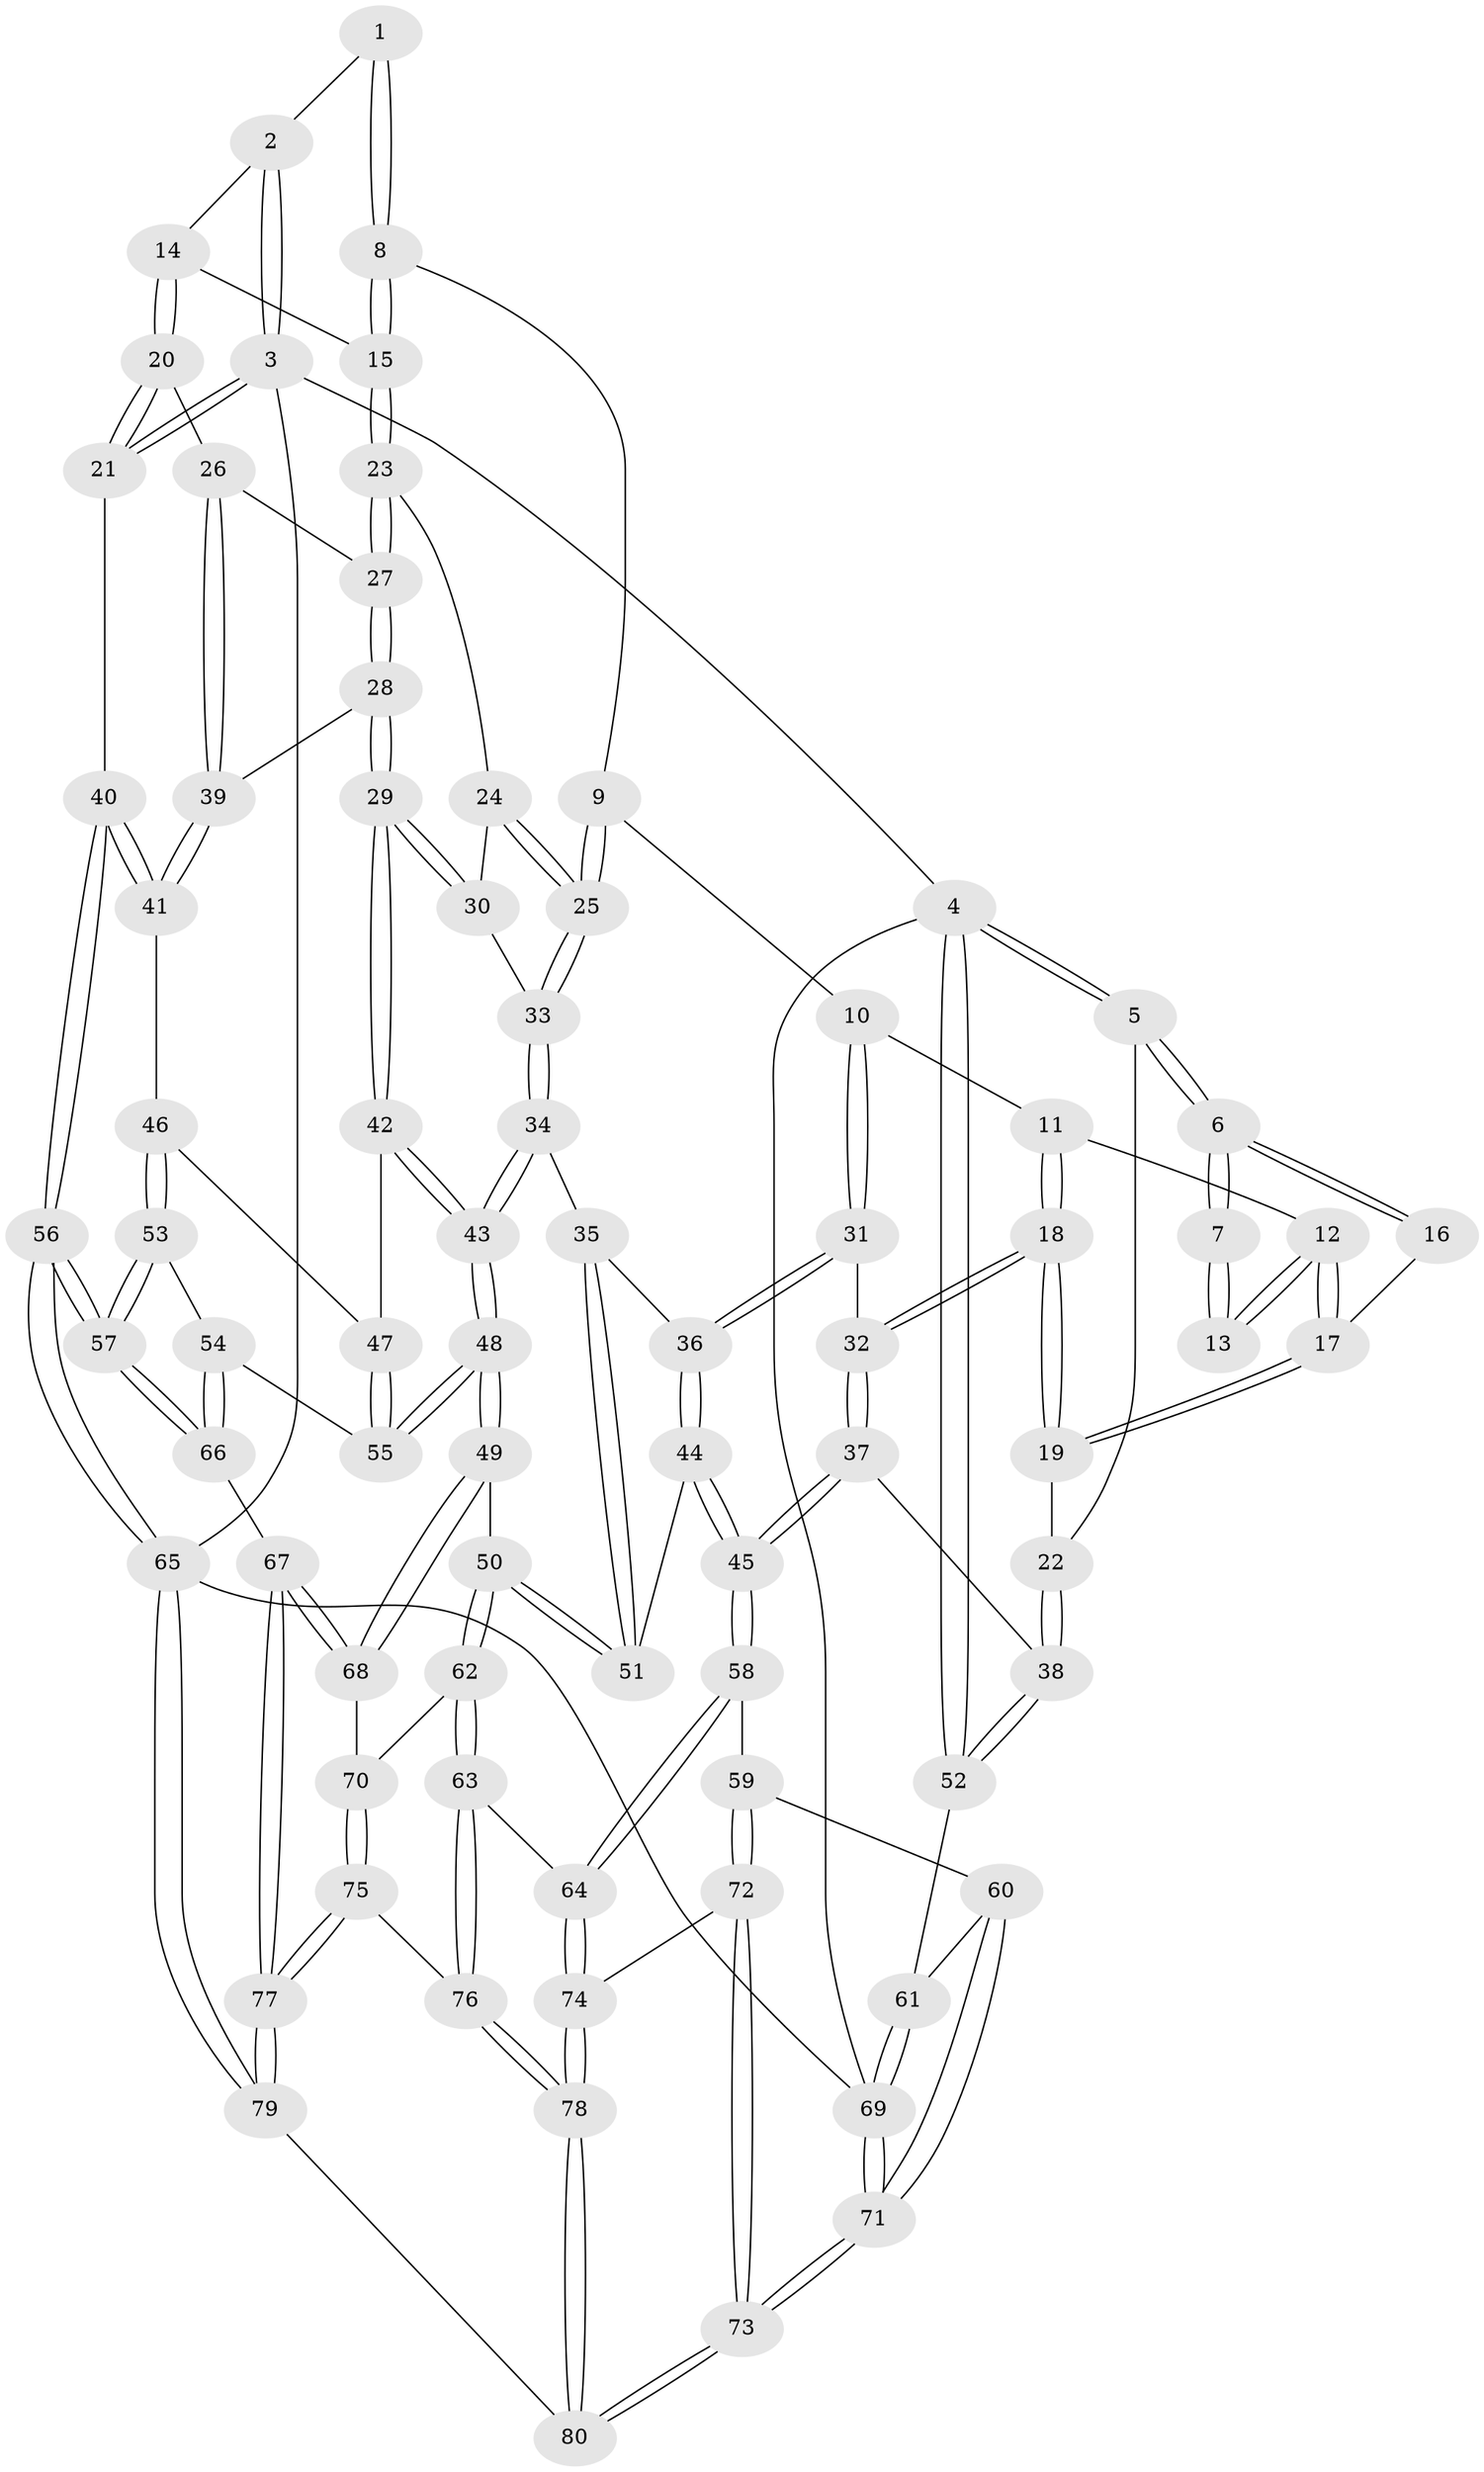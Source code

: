 // Generated by graph-tools (version 1.1) at 2025/27/03/09/25 03:27:06]
// undirected, 80 vertices, 197 edges
graph export_dot {
graph [start="1"]
  node [color=gray90,style=filled];
  1 [pos="+0.6432806814055861+0"];
  2 [pos="+0.8775081820181823+0"];
  3 [pos="+1+0"];
  4 [pos="+0+0"];
  5 [pos="+0+0"];
  6 [pos="+0+0"];
  7 [pos="+0.4439064517695972+0"];
  8 [pos="+0.677262620045187+0.019559333022887062"];
  9 [pos="+0.6025870133077059+0.1668326613376631"];
  10 [pos="+0.472621675576811+0.20459601304728536"];
  11 [pos="+0.3979653557098801+0.10406019763223498"];
  12 [pos="+0.39009120926865953+0.05864822558133309"];
  13 [pos="+0.3930058205755837+0"];
  14 [pos="+0.9385524097608766+0.12516190283711434"];
  15 [pos="+0.8256402835206922+0.16833236608536312"];
  16 [pos="+0.19467214707096656+0.08742467046059511"];
  17 [pos="+0.2001284947410193+0.15843911404123184"];
  18 [pos="+0.27065887119422305+0.23929231925730357"];
  19 [pos="+0.18928668890285044+0.20168200720956417"];
  20 [pos="+1+0.17544157938631522"];
  21 [pos="+1+0.18374166413893225"];
  22 [pos="+0.15213571618812302+0.21577178887504533"];
  23 [pos="+0.8252558023699831+0.1706877740896353"];
  24 [pos="+0.7833056945338529+0.21502689584195933"];
  25 [pos="+0.658657281335562+0.28782075512950034"];
  26 [pos="+0.9696951735444046+0.26706114236377965"];
  27 [pos="+0.8696444694321964+0.272348111997312"];
  28 [pos="+0.8648250818703065+0.35612708558928746"];
  29 [pos="+0.8315716671678891+0.38027590695862074"];
  30 [pos="+0.7780170854669081+0.33279864259393677"];
  31 [pos="+0.4460822127393964+0.3115816196238795"];
  32 [pos="+0.2914306572977493+0.27264426696219657"];
  33 [pos="+0.6563087659232432+0.3059152981365527"];
  34 [pos="+0.6170295981164688+0.37937856446935136"];
  35 [pos="+0.5945548842286907+0.3850274924484165"];
  36 [pos="+0.4717450421586379+0.3776877968901676"];
  37 [pos="+0.2169730451786273+0.4820571808320692"];
  38 [pos="+0+0.4262746134522252"];
  39 [pos="+0.9400720026219306+0.37224455102206616"];
  40 [pos="+1+0.4403266013793254"];
  41 [pos="+0.9927094569678477+0.40597658854613305"];
  42 [pos="+0.7892413371463681+0.474945840074562"];
  43 [pos="+0.7527381772084226+0.49210767217997775"];
  44 [pos="+0.3752370953336841+0.5255212816009989"];
  45 [pos="+0.3307992068510425+0.5605481368996797"];
  46 [pos="+0.8838748393159421+0.5092549508938193"];
  47 [pos="+0.850416439475159+0.49929641962068716"];
  48 [pos="+0.7087673609039464+0.6170719725731451"];
  49 [pos="+0.684641623897897+0.6367914623780544"];
  50 [pos="+0.6700252551270607+0.6418480011361353"];
  51 [pos="+0.5809461597368408+0.5620102897451371"];
  52 [pos="+0+0.4329810481530558"];
  53 [pos="+0.8999067520580271+0.5264419307552844"];
  54 [pos="+0.8671315896839131+0.6687879440449886"];
  55 [pos="+0.856686474578368+0.6643407965592311"];
  56 [pos="+1+0.6551093616878582"];
  57 [pos="+1+0.6627345512925494"];
  58 [pos="+0.33610378504399835+0.6535992954746462"];
  59 [pos="+0.3257193278123664+0.6671813075957245"];
  60 [pos="+0.1495731009877069+0.7436276181779825"];
  61 [pos="+0+0.5097097742853185"];
  62 [pos="+0.6011986189249637+0.7184855438030682"];
  63 [pos="+0.5599137732086173+0.7561902826112041"];
  64 [pos="+0.5118792893188658+0.746316822355313"];
  65 [pos="+1+1"];
  66 [pos="+0.946226183852562+0.735182872887164"];
  67 [pos="+0.9060647916141172+0.7874967036019642"];
  68 [pos="+0.7506160158563816+0.7379829470838739"];
  69 [pos="+0+1"];
  70 [pos="+0.7503658482190105+0.8156615922284461"];
  71 [pos="+0+1"];
  72 [pos="+0.312446332132478+0.9059236790796611"];
  73 [pos="+0+1"];
  74 [pos="+0.40920402458433464+0.9087025304980878"];
  75 [pos="+0.761505880492886+0.8576235646801049"];
  76 [pos="+0.604669773888176+0.8871623750174257"];
  77 [pos="+0.8592667691042575+0.8931824100422823"];
  78 [pos="+0.57608017522358+1"];
  79 [pos="+0.9393366363036911+1"];
  80 [pos="+0.595327381243985+1"];
  1 -- 2;
  1 -- 8;
  1 -- 8;
  2 -- 3;
  2 -- 3;
  2 -- 14;
  3 -- 4;
  3 -- 21;
  3 -- 21;
  3 -- 65;
  4 -- 5;
  4 -- 5;
  4 -- 52;
  4 -- 52;
  4 -- 69;
  5 -- 6;
  5 -- 6;
  5 -- 22;
  6 -- 7;
  6 -- 7;
  6 -- 16;
  6 -- 16;
  7 -- 13;
  7 -- 13;
  8 -- 9;
  8 -- 15;
  8 -- 15;
  9 -- 10;
  9 -- 25;
  9 -- 25;
  10 -- 11;
  10 -- 31;
  10 -- 31;
  11 -- 12;
  11 -- 18;
  11 -- 18;
  12 -- 13;
  12 -- 13;
  12 -- 17;
  12 -- 17;
  14 -- 15;
  14 -- 20;
  14 -- 20;
  15 -- 23;
  15 -- 23;
  16 -- 17;
  17 -- 19;
  17 -- 19;
  18 -- 19;
  18 -- 19;
  18 -- 32;
  18 -- 32;
  19 -- 22;
  20 -- 21;
  20 -- 21;
  20 -- 26;
  21 -- 40;
  22 -- 38;
  22 -- 38;
  23 -- 24;
  23 -- 27;
  23 -- 27;
  24 -- 25;
  24 -- 25;
  24 -- 30;
  25 -- 33;
  25 -- 33;
  26 -- 27;
  26 -- 39;
  26 -- 39;
  27 -- 28;
  27 -- 28;
  28 -- 29;
  28 -- 29;
  28 -- 39;
  29 -- 30;
  29 -- 30;
  29 -- 42;
  29 -- 42;
  30 -- 33;
  31 -- 32;
  31 -- 36;
  31 -- 36;
  32 -- 37;
  32 -- 37;
  33 -- 34;
  33 -- 34;
  34 -- 35;
  34 -- 43;
  34 -- 43;
  35 -- 36;
  35 -- 51;
  35 -- 51;
  36 -- 44;
  36 -- 44;
  37 -- 38;
  37 -- 45;
  37 -- 45;
  38 -- 52;
  38 -- 52;
  39 -- 41;
  39 -- 41;
  40 -- 41;
  40 -- 41;
  40 -- 56;
  40 -- 56;
  41 -- 46;
  42 -- 43;
  42 -- 43;
  42 -- 47;
  43 -- 48;
  43 -- 48;
  44 -- 45;
  44 -- 45;
  44 -- 51;
  45 -- 58;
  45 -- 58;
  46 -- 47;
  46 -- 53;
  46 -- 53;
  47 -- 55;
  47 -- 55;
  48 -- 49;
  48 -- 49;
  48 -- 55;
  48 -- 55;
  49 -- 50;
  49 -- 68;
  49 -- 68;
  50 -- 51;
  50 -- 51;
  50 -- 62;
  50 -- 62;
  52 -- 61;
  53 -- 54;
  53 -- 57;
  53 -- 57;
  54 -- 55;
  54 -- 66;
  54 -- 66;
  56 -- 57;
  56 -- 57;
  56 -- 65;
  56 -- 65;
  57 -- 66;
  57 -- 66;
  58 -- 59;
  58 -- 64;
  58 -- 64;
  59 -- 60;
  59 -- 72;
  59 -- 72;
  60 -- 61;
  60 -- 71;
  60 -- 71;
  61 -- 69;
  61 -- 69;
  62 -- 63;
  62 -- 63;
  62 -- 70;
  63 -- 64;
  63 -- 76;
  63 -- 76;
  64 -- 74;
  64 -- 74;
  65 -- 79;
  65 -- 79;
  65 -- 69;
  66 -- 67;
  67 -- 68;
  67 -- 68;
  67 -- 77;
  67 -- 77;
  68 -- 70;
  69 -- 71;
  69 -- 71;
  70 -- 75;
  70 -- 75;
  71 -- 73;
  71 -- 73;
  72 -- 73;
  72 -- 73;
  72 -- 74;
  73 -- 80;
  73 -- 80;
  74 -- 78;
  74 -- 78;
  75 -- 76;
  75 -- 77;
  75 -- 77;
  76 -- 78;
  76 -- 78;
  77 -- 79;
  77 -- 79;
  78 -- 80;
  78 -- 80;
  79 -- 80;
}
